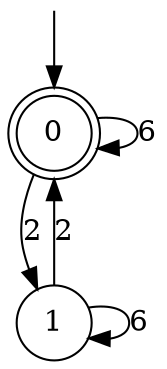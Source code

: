 digraph g {

	s0 [shape="doublecircle" label="0"];
	s1 [shape="circle" label="1"];
	s0 -> s0 [label="6"];
	s0 -> s1 [label="2"];
	s1 -> s1 [label="6"];
	s1 -> s0 [label="2"];

__start0 [label="" shape="none" width="0" height="0"];
__start0 -> s0;

}
